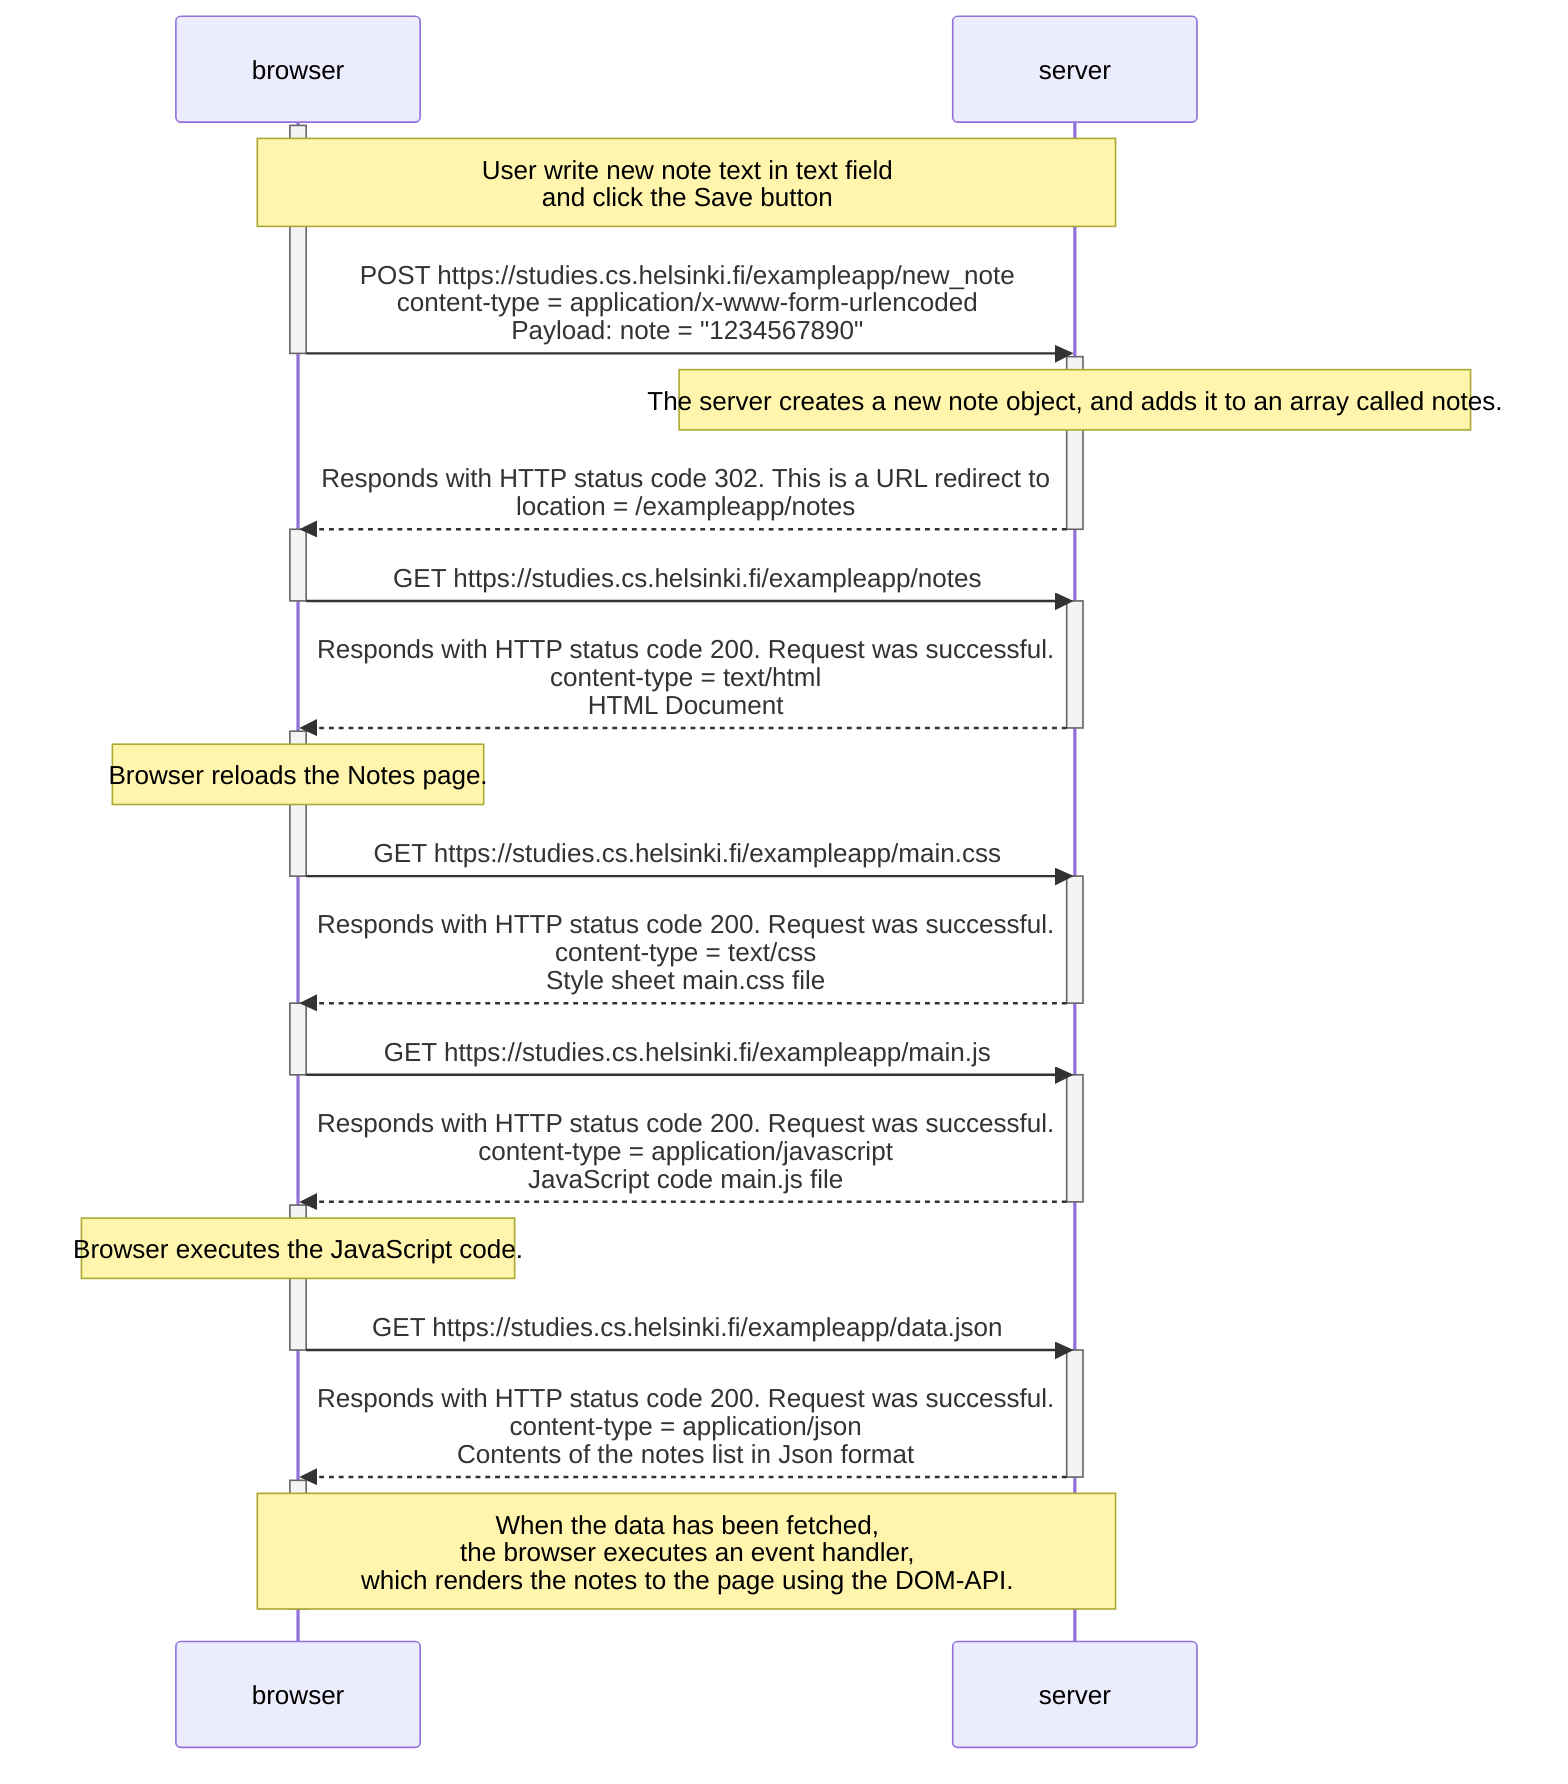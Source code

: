 sequenceDiagram
    participant browser
    participant server
    activate browser
    Note over browser, server: User write new note text in text field<br>and click the Save button
    browser->>server: POST https://studies.cs.helsinki.fi/exampleapp/new_note<br>content-type = application/x-www-form-urlencoded<br>Payload: note = "1234567890"
    deactivate browser
    activate server
    Note over server: The server creates a new note object, and adds it to an array called notes.
    server-->>browser: Responds with HTTP status code 302. This is a URL redirect to<br>location = /exampleapp/notes
    deactivate server
    activate browser
    browser->>server: GET https://studies.cs.helsinki.fi/exampleapp/notes
    deactivate browser
    activate server
    server-->>browser: Responds with HTTP status code 200. Request was successful.<br>content-type = text/html<br>HTML Document
    deactivate server
    activate browser
    Note over browser: Browser reloads the Notes page.
    browser->>server: GET https://studies.cs.helsinki.fi/exampleapp/main.css
    deactivate browser
    activate server
    server-->>browser: Responds with HTTP status code 200. Request was successful.<br>content-type = text/css<br>Style sheet main.css file
    deactivate server
    activate browser
    browser->>server: GET https://studies.cs.helsinki.fi/exampleapp/main.js
    deactivate browser
    activate server
    server-->>browser: Responds with HTTP status code 200. Request was successful.<br>content-type = application/javascript<br>JavaScript code main.js file
    deactivate server
    activate browser
    Note over browser: Browser executes the JavaScript code.
    browser->>server: GET https://studies.cs.helsinki.fi/exampleapp/data.json
    deactivate browser
    activate server
    server-->>browser: Responds with HTTP status code 200. Request was successful.<br>content-type = application/json<br>Contents of the notes list in Json format
    deactivate server
    activate browser
    Note over browser, server: When the data has been fetched,<br>the browser executes an event handler,<br>which renders the notes to the page using the DOM-API.
    deactivate browser